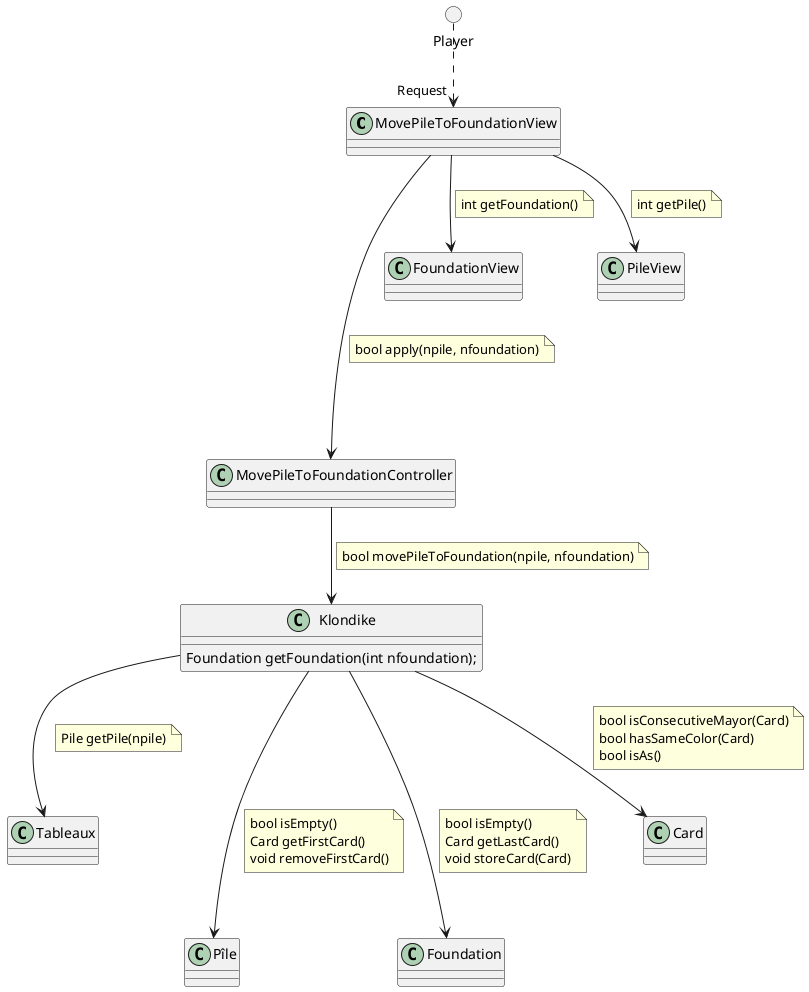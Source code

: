 @startuml
class MovePileToFoundationView
class MovePileToFoundationController
class Klondike
circle Player

Player ..> "Request" MovePileToFoundationView

MovePileToFoundationView --> FoundationView
note on link: int getFoundation()

MovePileToFoundationView --> PileView
note on link: int getPile()

MovePileToFoundationView ----> MovePileToFoundationController
note on link: bool apply(npile, nfoundation)

MovePileToFoundationController --> Klondike
note on link: bool movePileToFoundation(npile, nfoundation)

class Klondike {
   Foundation getFoundation(int nfoundation);
}

Klondike --> Tableaux
note on link: Pile getPile(npile)

Klondike ---> Pîle
note on link: bool isEmpty()\nCard getFirstCard()\nvoid removeFirstCard()

Klondike ---> Foundation
note on link: bool isEmpty()\nCard getLastCard()\nvoid storeCard(Card)

Klondike --> Card
note on link: bool isConsecutiveMayor(Card)\nbool hasSameColor(Card)\nbool isAs()

@enduml